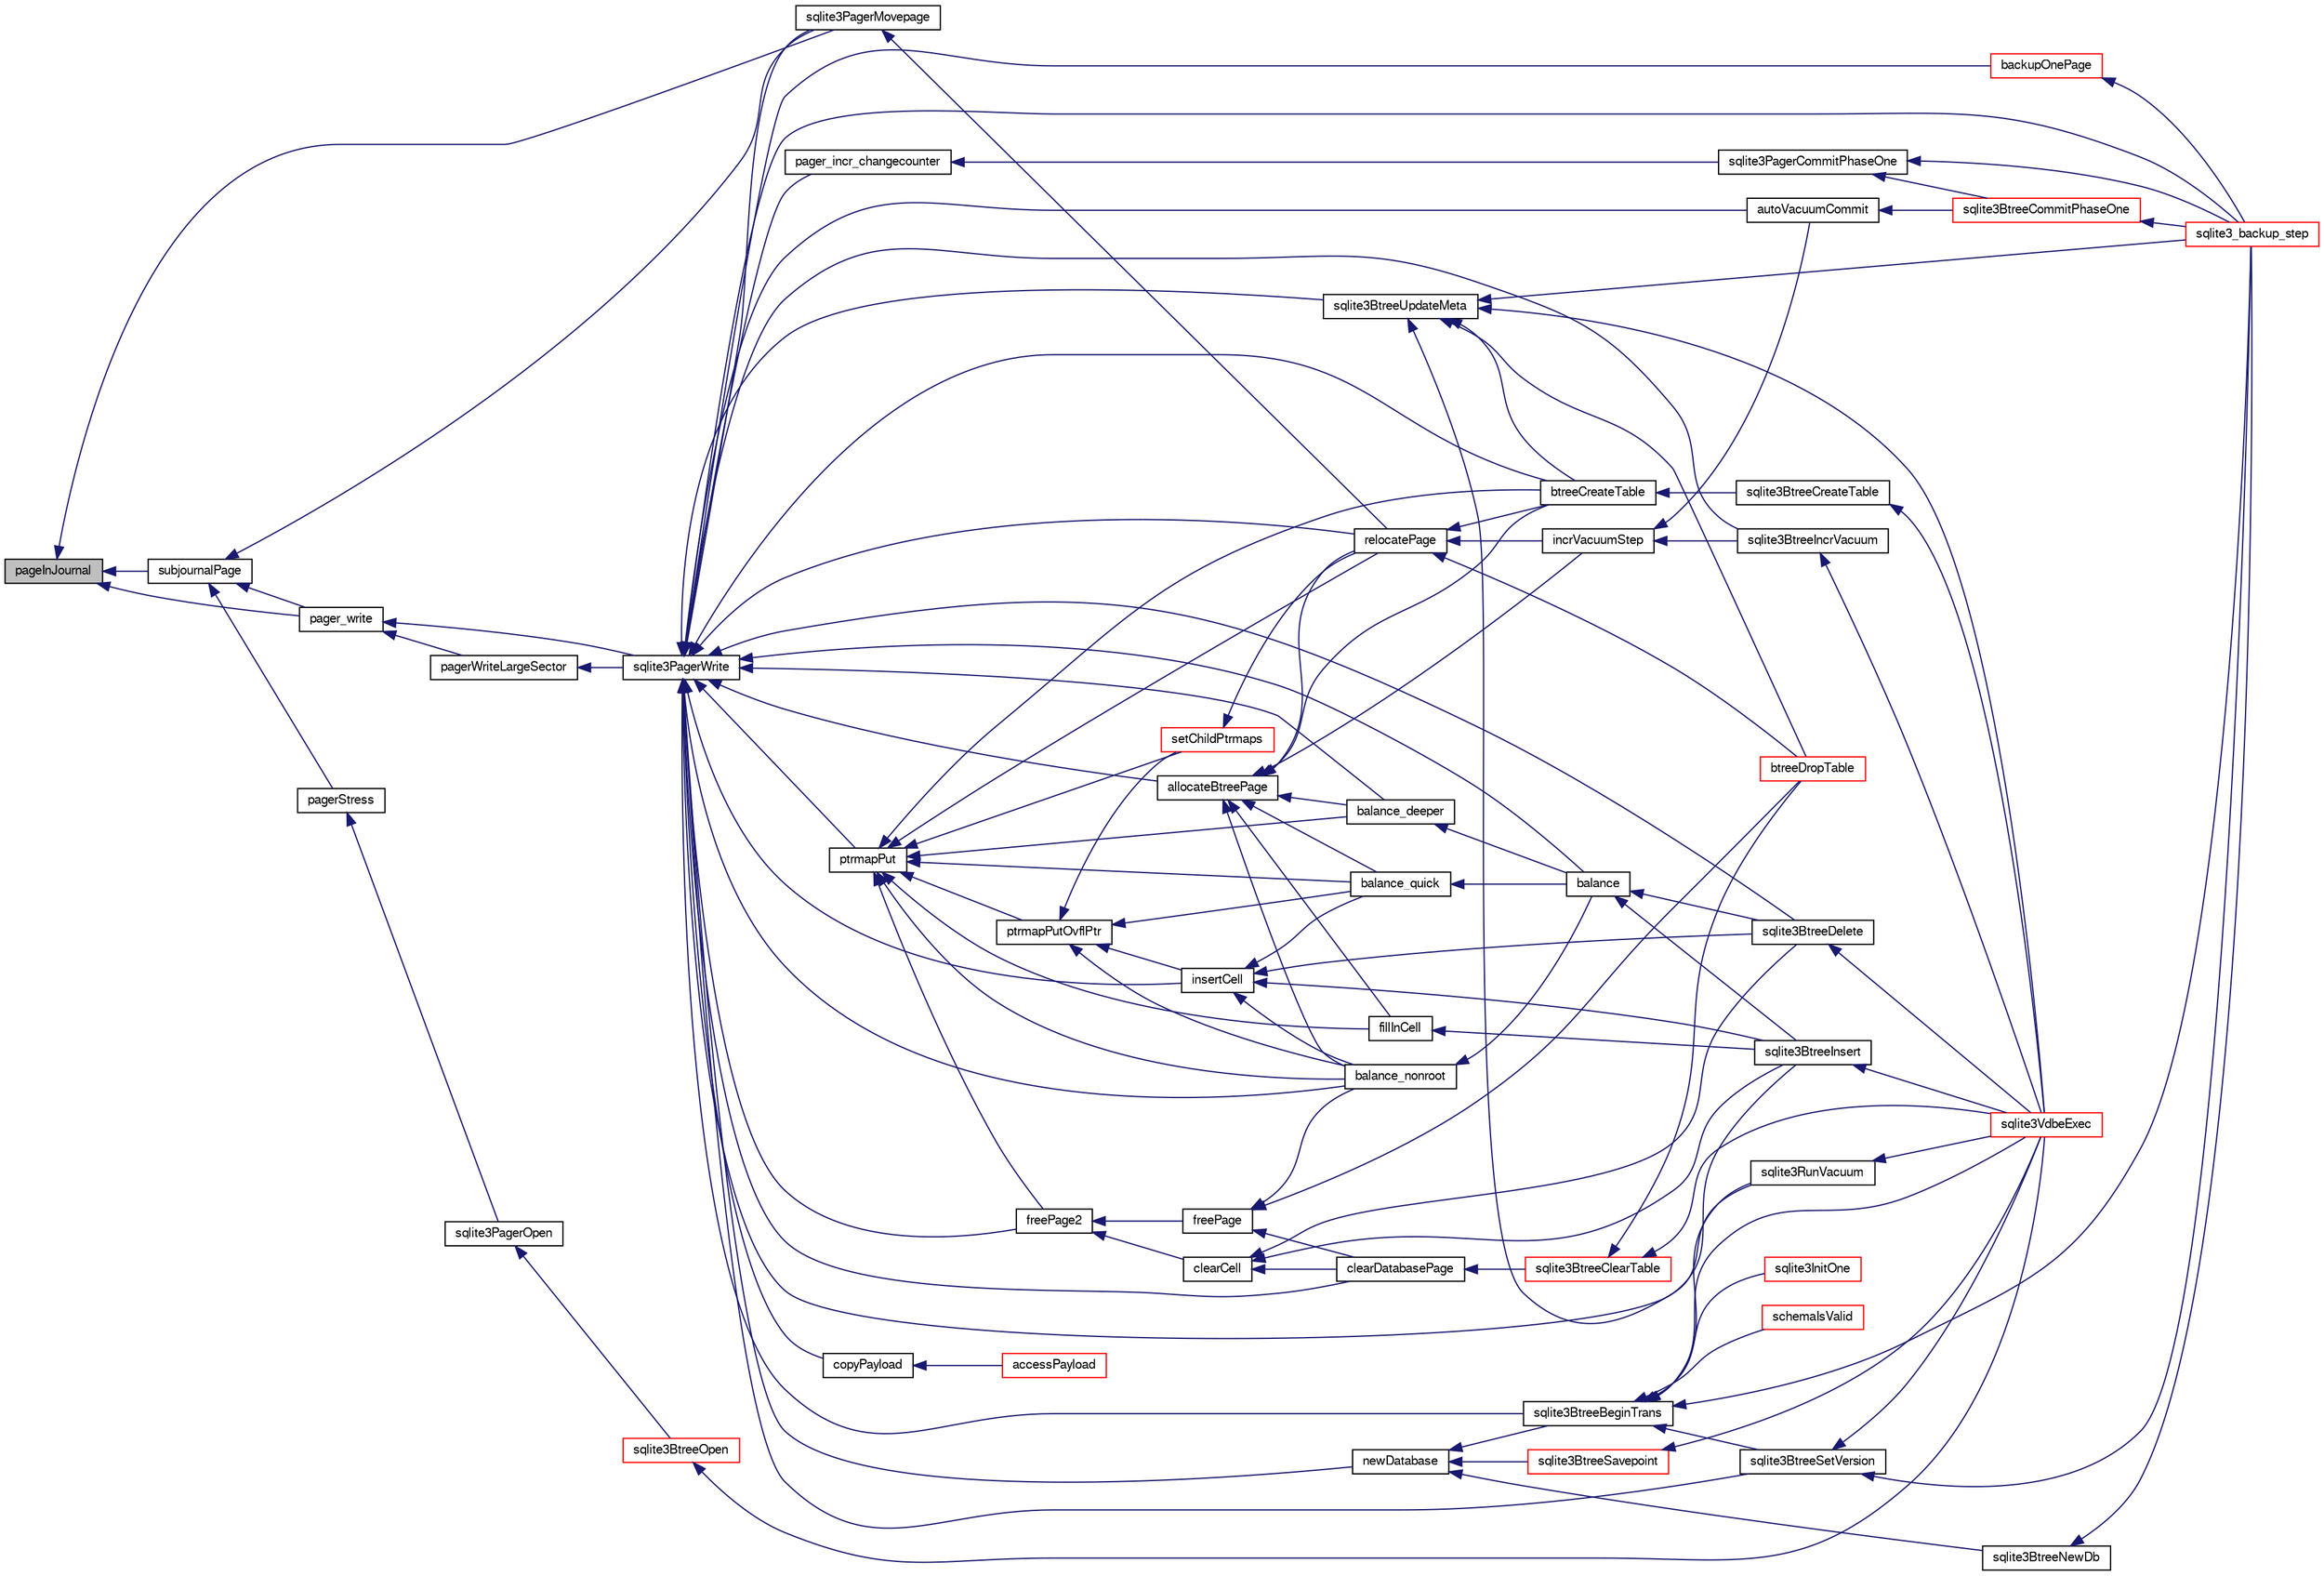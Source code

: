 digraph "pageInJournal"
{
  edge [fontname="FreeSans",fontsize="10",labelfontname="FreeSans",labelfontsize="10"];
  node [fontname="FreeSans",fontsize="10",shape=record];
  rankdir="LR";
  Node189862 [label="pageInJournal",height=0.2,width=0.4,color="black", fillcolor="grey75", style="filled", fontcolor="black"];
  Node189862 -> Node189863 [dir="back",color="midnightblue",fontsize="10",style="solid",fontname="FreeSans"];
  Node189863 [label="subjournalPage",height=0.2,width=0.4,color="black", fillcolor="white", style="filled",URL="$sqlite3_8c.html#a836f5a13ba09ee3f118ebe73b58591c4"];
  Node189863 -> Node189864 [dir="back",color="midnightblue",fontsize="10",style="solid",fontname="FreeSans"];
  Node189864 [label="pagerStress",height=0.2,width=0.4,color="black", fillcolor="white", style="filled",URL="$sqlite3_8c.html#abb21a3a371038e9e3e69af0f21a1b386"];
  Node189864 -> Node189865 [dir="back",color="midnightblue",fontsize="10",style="solid",fontname="FreeSans"];
  Node189865 [label="sqlite3PagerOpen",height=0.2,width=0.4,color="black", fillcolor="white", style="filled",URL="$sqlite3_8c.html#a5b4a74e8a1754922c482b7af19b30611"];
  Node189865 -> Node189866 [dir="back",color="midnightblue",fontsize="10",style="solid",fontname="FreeSans"];
  Node189866 [label="sqlite3BtreeOpen",height=0.2,width=0.4,color="red", fillcolor="white", style="filled",URL="$sqlite3_8c.html#a13dcb44dc34af6ce9d38de9c5aa975f9"];
  Node189866 -> Node189867 [dir="back",color="midnightblue",fontsize="10",style="solid",fontname="FreeSans"];
  Node189867 [label="sqlite3VdbeExec",height=0.2,width=0.4,color="red", fillcolor="white", style="filled",URL="$sqlite3_8c.html#a8ce40a614bdc56719c4d642b1e4dfb21"];
  Node189863 -> Node190133 [dir="back",color="midnightblue",fontsize="10",style="solid",fontname="FreeSans"];
  Node190133 [label="pager_write",height=0.2,width=0.4,color="black", fillcolor="white", style="filled",URL="$sqlite3_8c.html#aa5dbf1a9dcccf0aa140b04b81325517f"];
  Node190133 -> Node190134 [dir="back",color="midnightblue",fontsize="10",style="solid",fontname="FreeSans"];
  Node190134 [label="pagerWriteLargeSector",height=0.2,width=0.4,color="black", fillcolor="white", style="filled",URL="$sqlite3_8c.html#a06334f0cc1c2dc95ffe29c2359928b92"];
  Node190134 -> Node190135 [dir="back",color="midnightblue",fontsize="10",style="solid",fontname="FreeSans"];
  Node190135 [label="sqlite3PagerWrite",height=0.2,width=0.4,color="black", fillcolor="white", style="filled",URL="$sqlite3_8c.html#ad4b8aee028ee99575b0748b299e04ed0"];
  Node190135 -> Node190136 [dir="back",color="midnightblue",fontsize="10",style="solid",fontname="FreeSans"];
  Node190136 [label="pager_incr_changecounter",height=0.2,width=0.4,color="black", fillcolor="white", style="filled",URL="$sqlite3_8c.html#add9f57a131d488bb6fc49dedc5a4df81"];
  Node190136 -> Node190137 [dir="back",color="midnightblue",fontsize="10",style="solid",fontname="FreeSans"];
  Node190137 [label="sqlite3PagerCommitPhaseOne",height=0.2,width=0.4,color="black", fillcolor="white", style="filled",URL="$sqlite3_8c.html#a2baf986bff9120486e9acc5951494ea7"];
  Node190137 -> Node190138 [dir="back",color="midnightblue",fontsize="10",style="solid",fontname="FreeSans"];
  Node190138 [label="sqlite3BtreeCommitPhaseOne",height=0.2,width=0.4,color="red", fillcolor="white", style="filled",URL="$sqlite3_8c.html#ae266cba101e64ad99a166f237532e262"];
  Node190138 -> Node190080 [dir="back",color="midnightblue",fontsize="10",style="solid",fontname="FreeSans"];
  Node190080 [label="sqlite3_backup_step",height=0.2,width=0.4,color="red", fillcolor="white", style="filled",URL="$sqlite3_8h.html#a1699b75e98d082eebc465a9e64c35269"];
  Node190137 -> Node190080 [dir="back",color="midnightblue",fontsize="10",style="solid",fontname="FreeSans"];
  Node190135 -> Node190141 [dir="back",color="midnightblue",fontsize="10",style="solid",fontname="FreeSans"];
  Node190141 [label="sqlite3PagerMovepage",height=0.2,width=0.4,color="black", fillcolor="white", style="filled",URL="$sqlite3_8c.html#a8cdedc7a185709301f12c4d7b305aa1e"];
  Node190141 -> Node190142 [dir="back",color="midnightblue",fontsize="10",style="solid",fontname="FreeSans"];
  Node190142 [label="relocatePage",height=0.2,width=0.4,color="black", fillcolor="white", style="filled",URL="$sqlite3_8c.html#af8fb5934ff87b02845c89350c57fd2bc"];
  Node190142 -> Node190143 [dir="back",color="midnightblue",fontsize="10",style="solid",fontname="FreeSans"];
  Node190143 [label="incrVacuumStep",height=0.2,width=0.4,color="black", fillcolor="white", style="filled",URL="$sqlite3_8c.html#a68a85130a567f1700dc0907ec9227892"];
  Node190143 -> Node190144 [dir="back",color="midnightblue",fontsize="10",style="solid",fontname="FreeSans"];
  Node190144 [label="sqlite3BtreeIncrVacuum",height=0.2,width=0.4,color="black", fillcolor="white", style="filled",URL="$sqlite3_8c.html#a0b4c98acfd785fc6d5dc5c3237030318"];
  Node190144 -> Node189867 [dir="back",color="midnightblue",fontsize="10",style="solid",fontname="FreeSans"];
  Node190143 -> Node190145 [dir="back",color="midnightblue",fontsize="10",style="solid",fontname="FreeSans"];
  Node190145 [label="autoVacuumCommit",height=0.2,width=0.4,color="black", fillcolor="white", style="filled",URL="$sqlite3_8c.html#a809d22c6311135ae3048adf41febaef0"];
  Node190145 -> Node190138 [dir="back",color="midnightblue",fontsize="10",style="solid",fontname="FreeSans"];
  Node190142 -> Node190146 [dir="back",color="midnightblue",fontsize="10",style="solid",fontname="FreeSans"];
  Node190146 [label="btreeCreateTable",height=0.2,width=0.4,color="black", fillcolor="white", style="filled",URL="$sqlite3_8c.html#a48e09eaac366a6b585edd02553872954"];
  Node190146 -> Node190147 [dir="back",color="midnightblue",fontsize="10",style="solid",fontname="FreeSans"];
  Node190147 [label="sqlite3BtreeCreateTable",height=0.2,width=0.4,color="black", fillcolor="white", style="filled",URL="$sqlite3_8c.html#a1a9ef91a0faff12254ec3f58cade3291"];
  Node190147 -> Node189867 [dir="back",color="midnightblue",fontsize="10",style="solid",fontname="FreeSans"];
  Node190142 -> Node190148 [dir="back",color="midnightblue",fontsize="10",style="solid",fontname="FreeSans"];
  Node190148 [label="btreeDropTable",height=0.2,width=0.4,color="red", fillcolor="white", style="filled",URL="$sqlite3_8c.html#abba4061ea34842db278e91f537d2c2ff"];
  Node190135 -> Node190150 [dir="back",color="midnightblue",fontsize="10",style="solid",fontname="FreeSans"];
  Node190150 [label="ptrmapPut",height=0.2,width=0.4,color="black", fillcolor="white", style="filled",URL="$sqlite3_8c.html#ac16fbe55892f29324ac5d09957374ed0"];
  Node190150 -> Node190151 [dir="back",color="midnightblue",fontsize="10",style="solid",fontname="FreeSans"];
  Node190151 [label="ptrmapPutOvflPtr",height=0.2,width=0.4,color="black", fillcolor="white", style="filled",URL="$sqlite3_8c.html#a5b7cb112db531e0498aaddcbadb4985b"];
  Node190151 -> Node190152 [dir="back",color="midnightblue",fontsize="10",style="solid",fontname="FreeSans"];
  Node190152 [label="setChildPtrmaps",height=0.2,width=0.4,color="red", fillcolor="white", style="filled",URL="$sqlite3_8c.html#adf2ff6d11495ca47f88ace93f5be9d91"];
  Node190152 -> Node190142 [dir="back",color="midnightblue",fontsize="10",style="solid",fontname="FreeSans"];
  Node190151 -> Node190159 [dir="back",color="midnightblue",fontsize="10",style="solid",fontname="FreeSans"];
  Node190159 [label="insertCell",height=0.2,width=0.4,color="black", fillcolor="white", style="filled",URL="$sqlite3_8c.html#a16d3a955fe59894c541d500ddf92d7c0"];
  Node190159 -> Node190160 [dir="back",color="midnightblue",fontsize="10",style="solid",fontname="FreeSans"];
  Node190160 [label="balance_quick",height=0.2,width=0.4,color="black", fillcolor="white", style="filled",URL="$sqlite3_8c.html#a92f1869a02b8b9196e5ea7ed2e61c328"];
  Node190160 -> Node190155 [dir="back",color="midnightblue",fontsize="10",style="solid",fontname="FreeSans"];
  Node190155 [label="balance",height=0.2,width=0.4,color="black", fillcolor="white", style="filled",URL="$sqlite3_8c.html#a173f7c872fb68ccd3a20440d640b66c7"];
  Node190155 -> Node190156 [dir="back",color="midnightblue",fontsize="10",style="solid",fontname="FreeSans"];
  Node190156 [label="sqlite3BtreeInsert",height=0.2,width=0.4,color="black", fillcolor="white", style="filled",URL="$sqlite3_8c.html#aa6c6b68ed28d38984e5fa329794d7f02"];
  Node190156 -> Node189867 [dir="back",color="midnightblue",fontsize="10",style="solid",fontname="FreeSans"];
  Node190155 -> Node190157 [dir="back",color="midnightblue",fontsize="10",style="solid",fontname="FreeSans"];
  Node190157 [label="sqlite3BtreeDelete",height=0.2,width=0.4,color="black", fillcolor="white", style="filled",URL="$sqlite3_8c.html#a65c40cd7ec987dbd25392a180f388fe7"];
  Node190157 -> Node189867 [dir="back",color="midnightblue",fontsize="10",style="solid",fontname="FreeSans"];
  Node190159 -> Node190154 [dir="back",color="midnightblue",fontsize="10",style="solid",fontname="FreeSans"];
  Node190154 [label="balance_nonroot",height=0.2,width=0.4,color="black", fillcolor="white", style="filled",URL="$sqlite3_8c.html#a513ba5c0beb3462a4b60064469f1539d"];
  Node190154 -> Node190155 [dir="back",color="midnightblue",fontsize="10",style="solid",fontname="FreeSans"];
  Node190159 -> Node190156 [dir="back",color="midnightblue",fontsize="10",style="solid",fontname="FreeSans"];
  Node190159 -> Node190157 [dir="back",color="midnightblue",fontsize="10",style="solid",fontname="FreeSans"];
  Node190151 -> Node190160 [dir="back",color="midnightblue",fontsize="10",style="solid",fontname="FreeSans"];
  Node190151 -> Node190154 [dir="back",color="midnightblue",fontsize="10",style="solid",fontname="FreeSans"];
  Node190150 -> Node190152 [dir="back",color="midnightblue",fontsize="10",style="solid",fontname="FreeSans"];
  Node190150 -> Node190142 [dir="back",color="midnightblue",fontsize="10",style="solid",fontname="FreeSans"];
  Node190150 -> Node190161 [dir="back",color="midnightblue",fontsize="10",style="solid",fontname="FreeSans"];
  Node190161 [label="freePage2",height=0.2,width=0.4,color="black", fillcolor="white", style="filled",URL="$sqlite3_8c.html#a625a2c2bdaf95cdb3a7cb945201f7efb"];
  Node190161 -> Node190162 [dir="back",color="midnightblue",fontsize="10",style="solid",fontname="FreeSans"];
  Node190162 [label="freePage",height=0.2,width=0.4,color="black", fillcolor="white", style="filled",URL="$sqlite3_8c.html#ad98f5006fdec390948dd2966cf0cf12f"];
  Node190162 -> Node190154 [dir="back",color="midnightblue",fontsize="10",style="solid",fontname="FreeSans"];
  Node190162 -> Node190163 [dir="back",color="midnightblue",fontsize="10",style="solid",fontname="FreeSans"];
  Node190163 [label="clearDatabasePage",height=0.2,width=0.4,color="black", fillcolor="white", style="filled",URL="$sqlite3_8c.html#aecc3046a56feeeabd3ca93c0685e35d5"];
  Node190163 -> Node190164 [dir="back",color="midnightblue",fontsize="10",style="solid",fontname="FreeSans"];
  Node190164 [label="sqlite3BtreeClearTable",height=0.2,width=0.4,color="red", fillcolor="white", style="filled",URL="$sqlite3_8c.html#ac2fcbee7dcc155d776ecf9d5151f3872"];
  Node190164 -> Node190148 [dir="back",color="midnightblue",fontsize="10",style="solid",fontname="FreeSans"];
  Node190164 -> Node189867 [dir="back",color="midnightblue",fontsize="10",style="solid",fontname="FreeSans"];
  Node190162 -> Node190148 [dir="back",color="midnightblue",fontsize="10",style="solid",fontname="FreeSans"];
  Node190161 -> Node190166 [dir="back",color="midnightblue",fontsize="10",style="solid",fontname="FreeSans"];
  Node190166 [label="clearCell",height=0.2,width=0.4,color="black", fillcolor="white", style="filled",URL="$sqlite3_8c.html#acde9692b1b53b7e35fa3ee62c01a0341"];
  Node190166 -> Node190156 [dir="back",color="midnightblue",fontsize="10",style="solid",fontname="FreeSans"];
  Node190166 -> Node190157 [dir="back",color="midnightblue",fontsize="10",style="solid",fontname="FreeSans"];
  Node190166 -> Node190163 [dir="back",color="midnightblue",fontsize="10",style="solid",fontname="FreeSans"];
  Node190150 -> Node190167 [dir="back",color="midnightblue",fontsize="10",style="solid",fontname="FreeSans"];
  Node190167 [label="fillInCell",height=0.2,width=0.4,color="black", fillcolor="white", style="filled",URL="$sqlite3_8c.html#ab66a77004cf93954f2aae7e52a4e51a7"];
  Node190167 -> Node190156 [dir="back",color="midnightblue",fontsize="10",style="solid",fontname="FreeSans"];
  Node190150 -> Node190160 [dir="back",color="midnightblue",fontsize="10",style="solid",fontname="FreeSans"];
  Node190150 -> Node190154 [dir="back",color="midnightblue",fontsize="10",style="solid",fontname="FreeSans"];
  Node190150 -> Node190158 [dir="back",color="midnightblue",fontsize="10",style="solid",fontname="FreeSans"];
  Node190158 [label="balance_deeper",height=0.2,width=0.4,color="black", fillcolor="white", style="filled",URL="$sqlite3_8c.html#af8eafba12a6ebc987cf6ae89f4cce1a8"];
  Node190158 -> Node190155 [dir="back",color="midnightblue",fontsize="10",style="solid",fontname="FreeSans"];
  Node190150 -> Node190146 [dir="back",color="midnightblue",fontsize="10",style="solid",fontname="FreeSans"];
  Node190135 -> Node190168 [dir="back",color="midnightblue",fontsize="10",style="solid",fontname="FreeSans"];
  Node190168 [label="newDatabase",height=0.2,width=0.4,color="black", fillcolor="white", style="filled",URL="$sqlite3_8c.html#a974c792d17dab330807b588197cae229"];
  Node190168 -> Node190169 [dir="back",color="midnightblue",fontsize="10",style="solid",fontname="FreeSans"];
  Node190169 [label="sqlite3BtreeNewDb",height=0.2,width=0.4,color="black", fillcolor="white", style="filled",URL="$sqlite3_8c.html#a08d2026f82b067753a698376c12c0324"];
  Node190169 -> Node190080 [dir="back",color="midnightblue",fontsize="10",style="solid",fontname="FreeSans"];
  Node190168 -> Node190170 [dir="back",color="midnightblue",fontsize="10",style="solid",fontname="FreeSans"];
  Node190170 [label="sqlite3BtreeBeginTrans",height=0.2,width=0.4,color="black", fillcolor="white", style="filled",URL="$sqlite3_8c.html#a52d6706df15c67c22aa7d0e290c16bf5"];
  Node190170 -> Node190171 [dir="back",color="midnightblue",fontsize="10",style="solid",fontname="FreeSans"];
  Node190171 [label="sqlite3BtreeSetVersion",height=0.2,width=0.4,color="black", fillcolor="white", style="filled",URL="$sqlite3_8c.html#a2db3061b5c557699a47415ca0342ba01"];
  Node190171 -> Node190080 [dir="back",color="midnightblue",fontsize="10",style="solid",fontname="FreeSans"];
  Node190171 -> Node189867 [dir="back",color="midnightblue",fontsize="10",style="solid",fontname="FreeSans"];
  Node190170 -> Node190080 [dir="back",color="midnightblue",fontsize="10",style="solid",fontname="FreeSans"];
  Node190170 -> Node189867 [dir="back",color="midnightblue",fontsize="10",style="solid",fontname="FreeSans"];
  Node190170 -> Node189893 [dir="back",color="midnightblue",fontsize="10",style="solid",fontname="FreeSans"];
  Node189893 [label="sqlite3InitOne",height=0.2,width=0.4,color="red", fillcolor="white", style="filled",URL="$sqlite3_8c.html#ac4318b25df65269906b0379251fe9b85"];
  Node190170 -> Node190078 [dir="back",color="midnightblue",fontsize="10",style="solid",fontname="FreeSans"];
  Node190078 [label="schemaIsValid",height=0.2,width=0.4,color="red", fillcolor="white", style="filled",URL="$sqlite3_8c.html#a7c466fe28e7ca6f46b8bf72c46d9738d"];
  Node190170 -> Node190053 [dir="back",color="midnightblue",fontsize="10",style="solid",fontname="FreeSans"];
  Node190053 [label="sqlite3RunVacuum",height=0.2,width=0.4,color="black", fillcolor="white", style="filled",URL="$sqlite3_8c.html#a5e83ddc7b3e7e8e79ad5d1fc92de1d2f"];
  Node190053 -> Node189867 [dir="back",color="midnightblue",fontsize="10",style="solid",fontname="FreeSans"];
  Node190168 -> Node190172 [dir="back",color="midnightblue",fontsize="10",style="solid",fontname="FreeSans"];
  Node190172 [label="sqlite3BtreeSavepoint",height=0.2,width=0.4,color="red", fillcolor="white", style="filled",URL="$sqlite3_8c.html#a4580edf7e5192abf64317a3931972115"];
  Node190172 -> Node189867 [dir="back",color="midnightblue",fontsize="10",style="solid",fontname="FreeSans"];
  Node190135 -> Node190170 [dir="back",color="midnightblue",fontsize="10",style="solid",fontname="FreeSans"];
  Node190135 -> Node190142 [dir="back",color="midnightblue",fontsize="10",style="solid",fontname="FreeSans"];
  Node190135 -> Node190144 [dir="back",color="midnightblue",fontsize="10",style="solid",fontname="FreeSans"];
  Node190135 -> Node190145 [dir="back",color="midnightblue",fontsize="10",style="solid",fontname="FreeSans"];
  Node190135 -> Node190174 [dir="back",color="midnightblue",fontsize="10",style="solid",fontname="FreeSans"];
  Node190174 [label="copyPayload",height=0.2,width=0.4,color="black", fillcolor="white", style="filled",URL="$sqlite3_8c.html#aedb2ad4326779a68bc8e012570bda430"];
  Node190174 -> Node190175 [dir="back",color="midnightblue",fontsize="10",style="solid",fontname="FreeSans"];
  Node190175 [label="accessPayload",height=0.2,width=0.4,color="red", fillcolor="white", style="filled",URL="$sqlite3_8c.html#acf70e6d3cb6afd54d677b3dffb6959d2"];
  Node190135 -> Node190196 [dir="back",color="midnightblue",fontsize="10",style="solid",fontname="FreeSans"];
  Node190196 [label="allocateBtreePage",height=0.2,width=0.4,color="black", fillcolor="white", style="filled",URL="$sqlite3_8c.html#ae84ce1103eabfe9455a6a59e6cec4a33"];
  Node190196 -> Node190142 [dir="back",color="midnightblue",fontsize="10",style="solid",fontname="FreeSans"];
  Node190196 -> Node190143 [dir="back",color="midnightblue",fontsize="10",style="solid",fontname="FreeSans"];
  Node190196 -> Node190167 [dir="back",color="midnightblue",fontsize="10",style="solid",fontname="FreeSans"];
  Node190196 -> Node190160 [dir="back",color="midnightblue",fontsize="10",style="solid",fontname="FreeSans"];
  Node190196 -> Node190154 [dir="back",color="midnightblue",fontsize="10",style="solid",fontname="FreeSans"];
  Node190196 -> Node190158 [dir="back",color="midnightblue",fontsize="10",style="solid",fontname="FreeSans"];
  Node190196 -> Node190146 [dir="back",color="midnightblue",fontsize="10",style="solid",fontname="FreeSans"];
  Node190135 -> Node190161 [dir="back",color="midnightblue",fontsize="10",style="solid",fontname="FreeSans"];
  Node190135 -> Node190159 [dir="back",color="midnightblue",fontsize="10",style="solid",fontname="FreeSans"];
  Node190135 -> Node190154 [dir="back",color="midnightblue",fontsize="10",style="solid",fontname="FreeSans"];
  Node190135 -> Node190158 [dir="back",color="midnightblue",fontsize="10",style="solid",fontname="FreeSans"];
  Node190135 -> Node190155 [dir="back",color="midnightblue",fontsize="10",style="solid",fontname="FreeSans"];
  Node190135 -> Node190156 [dir="back",color="midnightblue",fontsize="10",style="solid",fontname="FreeSans"];
  Node190135 -> Node190157 [dir="back",color="midnightblue",fontsize="10",style="solid",fontname="FreeSans"];
  Node190135 -> Node190146 [dir="back",color="midnightblue",fontsize="10",style="solid",fontname="FreeSans"];
  Node190135 -> Node190163 [dir="back",color="midnightblue",fontsize="10",style="solid",fontname="FreeSans"];
  Node190135 -> Node190197 [dir="back",color="midnightblue",fontsize="10",style="solid",fontname="FreeSans"];
  Node190197 [label="sqlite3BtreeUpdateMeta",height=0.2,width=0.4,color="black", fillcolor="white", style="filled",URL="$sqlite3_8c.html#a550ba529de456d619365377b5528641c"];
  Node190197 -> Node190146 [dir="back",color="midnightblue",fontsize="10",style="solid",fontname="FreeSans"];
  Node190197 -> Node190148 [dir="back",color="midnightblue",fontsize="10",style="solid",fontname="FreeSans"];
  Node190197 -> Node190080 [dir="back",color="midnightblue",fontsize="10",style="solid",fontname="FreeSans"];
  Node190197 -> Node189867 [dir="back",color="midnightblue",fontsize="10",style="solid",fontname="FreeSans"];
  Node190197 -> Node190053 [dir="back",color="midnightblue",fontsize="10",style="solid",fontname="FreeSans"];
  Node190135 -> Node190171 [dir="back",color="midnightblue",fontsize="10",style="solid",fontname="FreeSans"];
  Node190135 -> Node190198 [dir="back",color="midnightblue",fontsize="10",style="solid",fontname="FreeSans"];
  Node190198 [label="backupOnePage",height=0.2,width=0.4,color="red", fillcolor="white", style="filled",URL="$sqlite3_8c.html#a7efb6a8380d746b14e73db99ad3428a2"];
  Node190198 -> Node190080 [dir="back",color="midnightblue",fontsize="10",style="solid",fontname="FreeSans"];
  Node190135 -> Node190080 [dir="back",color="midnightblue",fontsize="10",style="solid",fontname="FreeSans"];
  Node190133 -> Node190135 [dir="back",color="midnightblue",fontsize="10",style="solid",fontname="FreeSans"];
  Node189863 -> Node190141 [dir="back",color="midnightblue",fontsize="10",style="solid",fontname="FreeSans"];
  Node189862 -> Node190133 [dir="back",color="midnightblue",fontsize="10",style="solid",fontname="FreeSans"];
  Node189862 -> Node190141 [dir="back",color="midnightblue",fontsize="10",style="solid",fontname="FreeSans"];
}
